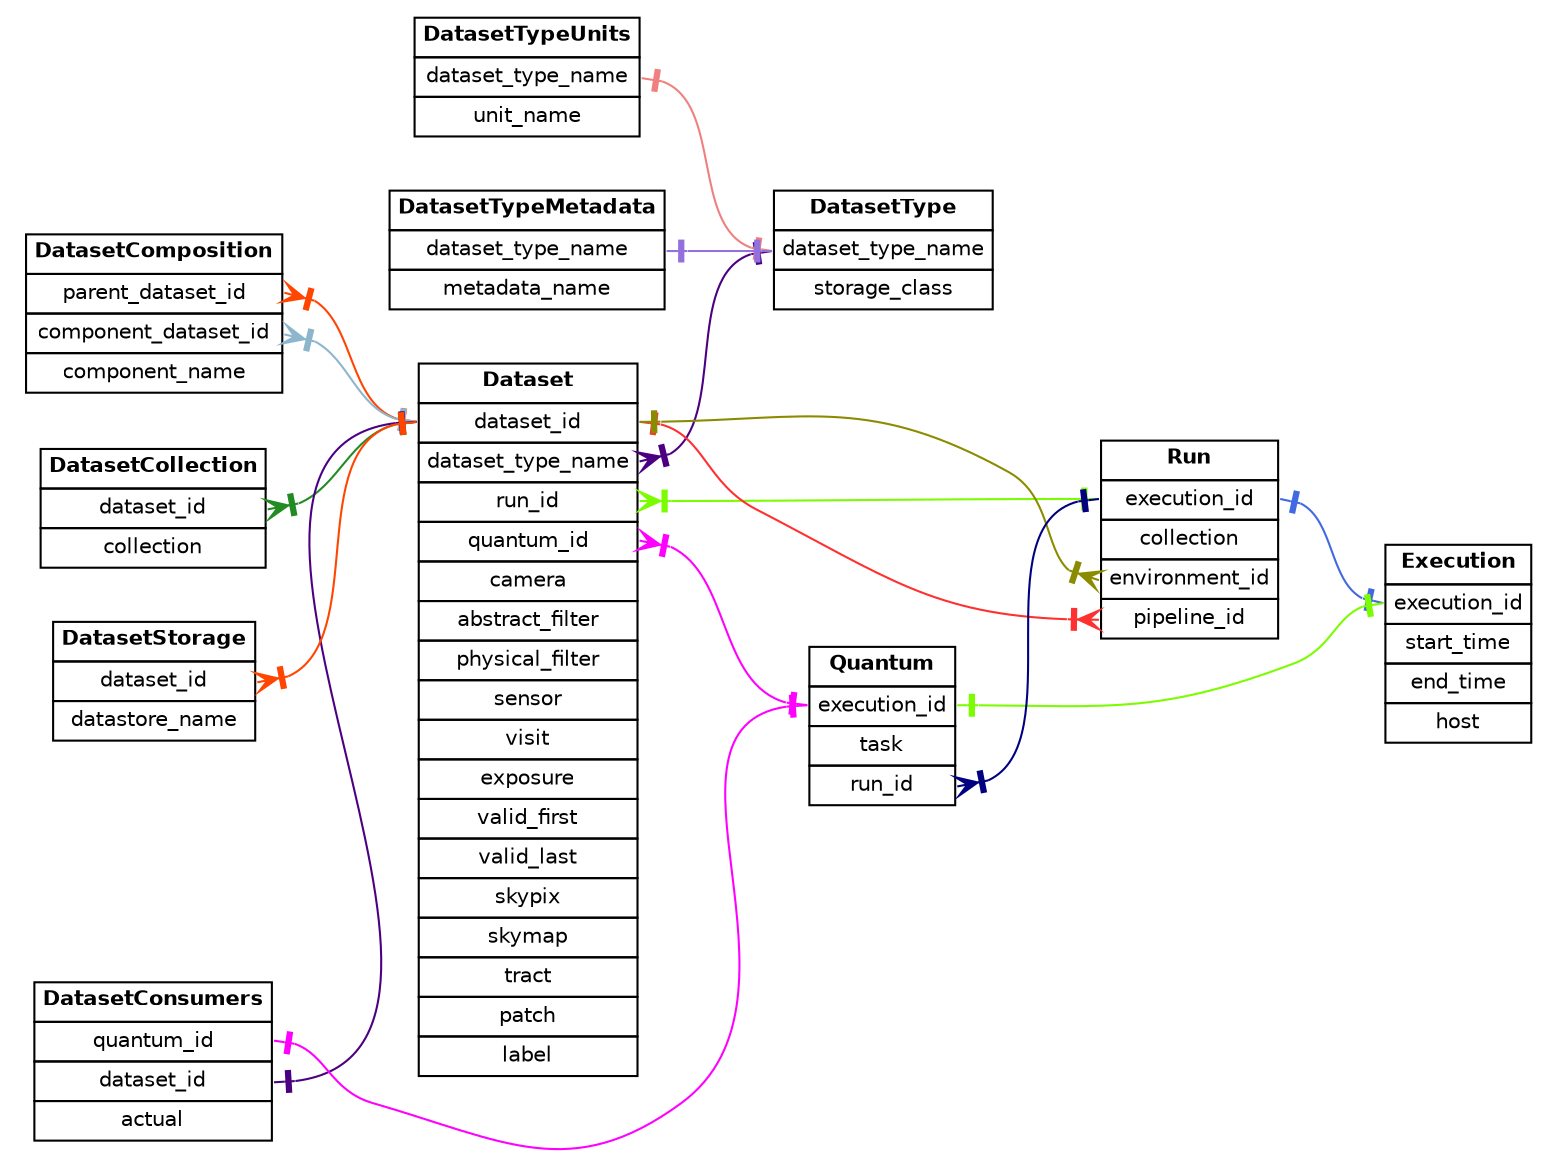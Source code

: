 digraph relationships
{
  node [shape=plaintext fontname=helvetica fontsize=10]
  edge [dir=both]
  rankdir=LR
  concentrate=false
  Dataset
  [label=<
    <table border="0" cellborder="1" cellpadding="3" cellspacing="0">
      <tr><td><b>Dataset</b></td></tr>
      <tr><td port="dataset_id">dataset_id</td></tr>
      <tr><td port="dataset_type_name">dataset_type_name</td></tr>
      <tr><td port="run_id">run_id</td></tr>
      <tr><td port="quantum_id">quantum_id</td></tr>
      <tr><td port="camera">camera</td></tr>
      <tr><td port="abstract_filter">abstract_filter</td></tr>
      <tr><td port="physical_filter">physical_filter</td></tr>
      <tr><td port="sensor">sensor</td></tr>
      <tr><td port="visit">visit</td></tr>
      <tr><td port="exposure">exposure</td></tr>
      <tr><td port="valid_first">valid_first</td></tr>
      <tr><td port="valid_last">valid_last</td></tr>
      <tr><td port="skypix">skypix</td></tr>
      <tr><td port="skymap">skymap</td></tr>
      <tr><td port="tract">tract</td></tr>
      <tr><td port="patch">patch</td></tr>
      <tr><td port="label">label</td></tr>
    </table>
  >];
  DatasetComposition
  [label=<
    <table border="0" cellborder="1" cellpadding="3" cellspacing="0">
      <tr><td><b>DatasetComposition</b></td></tr>
      <tr><td port="parent_dataset_id">parent_dataset_id</td></tr>
      <tr><td port="component_dataset_id">component_dataset_id</td></tr>
      <tr><td port="component_name">component_name</td></tr>
    </table>
  >];
  DatasetType
  [label=<
    <table border="0" cellborder="1" cellpadding="3" cellspacing="0">
      <tr><td><b>DatasetType</b></td></tr>
      <tr><td port="dataset_type_name">dataset_type_name</td></tr>
      <tr><td port="storage_class">storage_class</td></tr>
    </table>
  >];
  DatasetTypeUnits
  [label=<
    <table border="0" cellborder="1" cellpadding="3" cellspacing="0">
      <tr><td><b>DatasetTypeUnits</b></td></tr>
      <tr><td port="dataset_type_name">dataset_type_name</td></tr>
      <tr><td port="unit_name">unit_name</td></tr>
    </table>
  >];
  DatasetTypeMetadata
  [label=<
    <table border="0" cellborder="1" cellpadding="3" cellspacing="0">
      <tr><td><b>DatasetTypeMetadata</b></td></tr>
      <tr><td port="dataset_type_name">dataset_type_name</td></tr>
      <tr><td port="metadata_name">metadata_name</td></tr>
    </table>
  >];
  DatasetCollection
  [label=<
    <table border="0" cellborder="1" cellpadding="3" cellspacing="0">
      <tr><td><b>DatasetCollection</b></td></tr>
      <tr><td port="dataset_id">dataset_id</td></tr>
      <tr><td port="collection">collection</td></tr>
    </table>
  >];
  Execution
  [label=<
    <table border="0" cellborder="1" cellpadding="3" cellspacing="0">
      <tr><td><b>Execution</b></td></tr>
      <tr><td port="execution_id">execution_id</td></tr>
      <tr><td port="start_time">start_time</td></tr>
      <tr><td port="end_time">end_time</td></tr>
      <tr><td port="host">host</td></tr>
    </table>
  >];
  Run
  [label=<
    <table border="0" cellborder="1" cellpadding="3" cellspacing="0">
      <tr><td><b>Run</b></td></tr>
      <tr><td port="execution_id">execution_id</td></tr>
      <tr><td port="collection">collection</td></tr>
      <tr><td port="environment_id">environment_id</td></tr>
      <tr><td port="pipeline_id">pipeline_id</td></tr>
    </table>
  >];
  Quantum
  [label=<
    <table border="0" cellborder="1" cellpadding="3" cellspacing="0">
      <tr><td><b>Quantum</b></td></tr>
      <tr><td port="execution_id">execution_id</td></tr>
      <tr><td port="task">task</td></tr>
      <tr><td port="run_id">run_id</td></tr>
    </table>
  >];
  DatasetConsumers
  [label=<
    <table border="0" cellborder="1" cellpadding="3" cellspacing="0">
      <tr><td><b>DatasetConsumers</b></td></tr>
      <tr><td port="quantum_id">quantum_id</td></tr>
      <tr><td port="dataset_id">dataset_id</td></tr>
      <tr><td port="actual">actual</td></tr>
    </table>
  >];
  DatasetStorage
  [label=<
    <table border="0" cellborder="1" cellpadding="3" cellspacing="0">
      <tr><td><b>DatasetStorage</b></td></tr>
      <tr><td port="dataset_id">dataset_id</td></tr>
      <tr><td port="datastore_name">datastore_name</td></tr>
    </table>
  >];
  Dataset:run_id -> Run:execution_id [arrowtail=crowtee arrowhead=nonetee color=lawngreen]
  Dataset:dataset_type_name -> DatasetType:dataset_type_name [arrowtail=crowtee arrowhead=nonetee color=indigo]
  Dataset:quantum_id -> Quantum:execution_id [arrowtail=crowtee arrowhead=nonetee color=magenta1]
  DatasetComposition:parent_dataset_id -> Dataset:dataset_id [arrowtail=crowtee arrowhead=nonetee color=orangered]
  DatasetComposition:component_dataset_id -> Dataset:dataset_id [arrowtail=crowtee arrowhead=nonetee color=lightskyblue3]
  DatasetTypeUnits:dataset_type_name -> DatasetType:dataset_type_name [arrowtail=nonetee arrowhead=nonetee color=lightcoral]
  DatasetTypeMetadata:dataset_type_name -> DatasetType:dataset_type_name [arrowtail=nonetee arrowhead=nonetee color=mediumpurple]
  DatasetCollection:dataset_id -> Dataset:dataset_id [arrowtail=crowtee arrowhead=nonetee color=forestgreen]
  Run:execution_id -> Execution:execution_id [arrowtail=nonetee arrowhead=nonetee color=royalblue]
  Run:pipeline_id -> Dataset:dataset_id [arrowtail=crowtee arrowhead=nonetee color=firebrick1]
  Run:environment_id -> Dataset:dataset_id [arrowtail=crowtee arrowhead=nonetee color=yellow4]
  Quantum:run_id -> Run:execution_id [arrowtail=crowtee arrowhead=nonetee color=navyblue]
  Quantum:execution_id -> Execution:execution_id [arrowtail=nonetee arrowhead=nonetee color=lawngreen]
  DatasetConsumers:dataset_id -> Dataset:dataset_id [arrowtail=nonetee arrowhead=nonetee color=indigo]
  DatasetConsumers:quantum_id -> Quantum:execution_id [arrowtail=nonetee arrowhead=nonetee color=magenta1]
  DatasetStorage:dataset_id -> Dataset:dataset_id [arrowtail=crowtee arrowhead=nonetee color=orangered]
}
